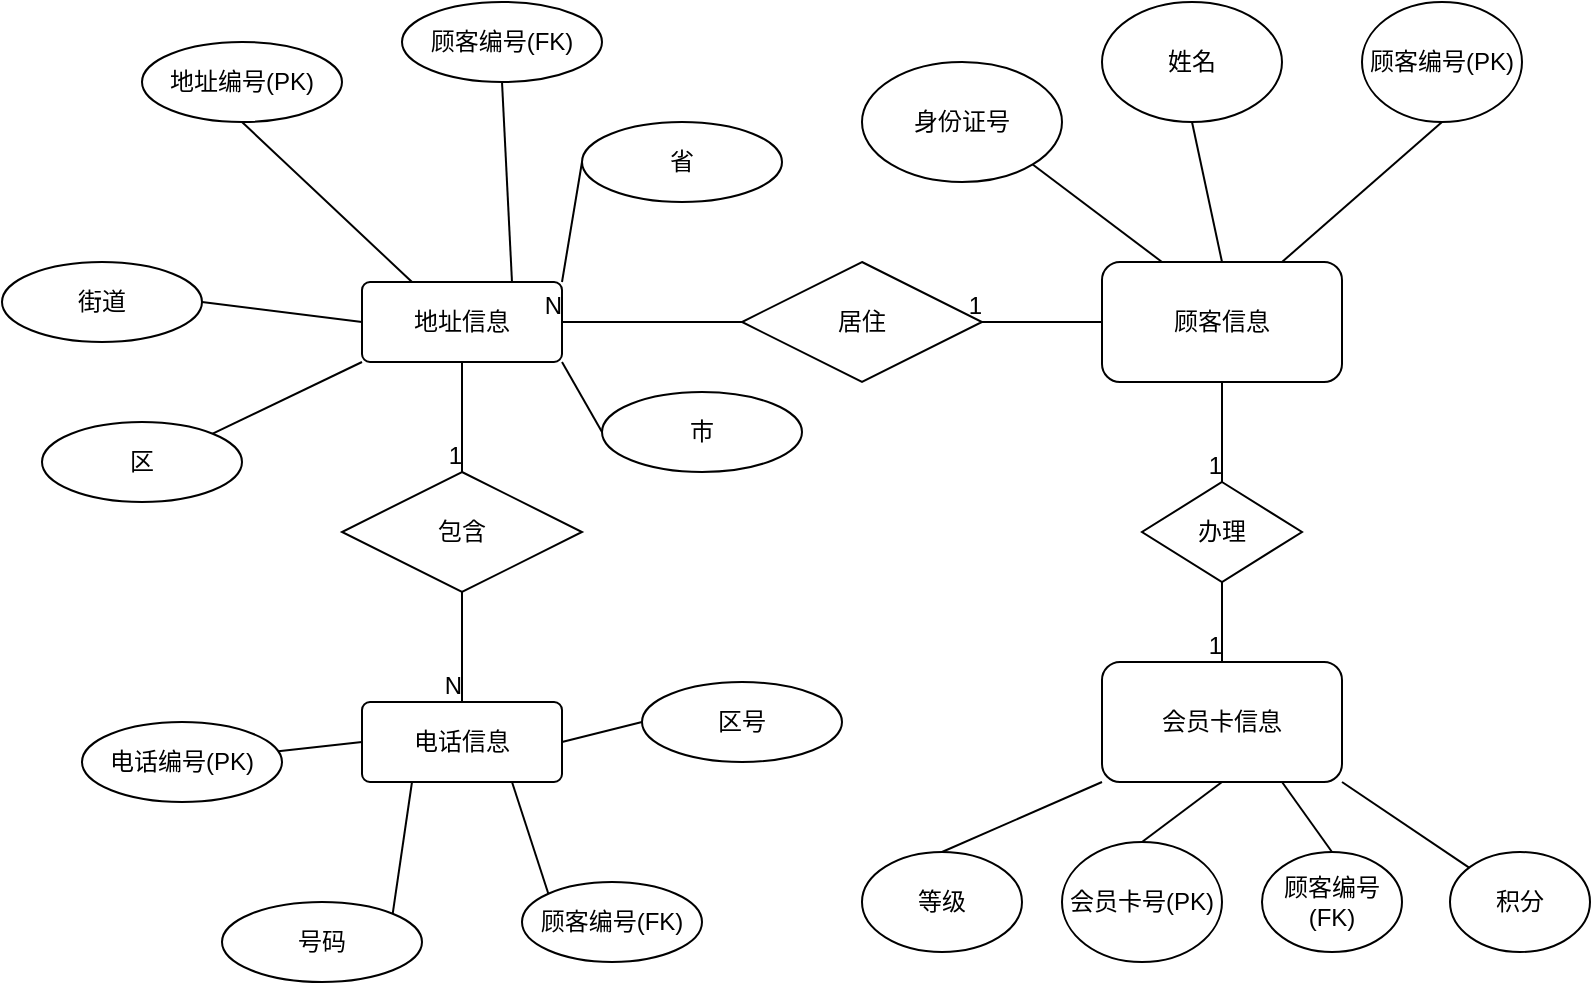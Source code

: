 <mxfile>
    <diagram id="lwOx4yFJW17o6WHzfqPQ" name="第 1 页">
        <mxGraphModel dx="1637" dy="480" grid="1" gridSize="10" guides="1" tooltips="1" connect="1" arrows="1" fold="1" page="1" pageScale="1" pageWidth="900" pageHeight="1600" math="0" shadow="0">
            <root>
                <mxCell id="0"/>
                <mxCell id="1" parent="0"/>
                <mxCell id="2" value="顾客信息" style="rounded=1;whiteSpace=wrap;html=1;" parent="1" vertex="1">
                    <mxGeometry x="510" y="140" width="120" height="60" as="geometry"/>
                </mxCell>
                <mxCell id="3" value="会员卡信息" style="rounded=1;whiteSpace=wrap;html=1;" parent="1" vertex="1">
                    <mxGeometry x="510" y="340" width="120" height="60" as="geometry"/>
                </mxCell>
                <mxCell id="4" value="顾客编号(FK)" style="ellipse;whiteSpace=wrap;html=1;" parent="1" vertex="1">
                    <mxGeometry x="590" y="435" width="70" height="50" as="geometry"/>
                </mxCell>
                <mxCell id="5" value="积分" style="ellipse;whiteSpace=wrap;html=1;" parent="1" vertex="1">
                    <mxGeometry x="684" y="435" width="70" height="50" as="geometry"/>
                </mxCell>
                <mxCell id="6" value="会员卡号(PK)" style="ellipse;whiteSpace=wrap;html=1;" parent="1" vertex="1">
                    <mxGeometry x="490" y="430" width="80" height="60" as="geometry"/>
                </mxCell>
                <mxCell id="7" value="等级" style="ellipse;whiteSpace=wrap;html=1;" parent="1" vertex="1">
                    <mxGeometry x="390" y="435" width="80" height="50" as="geometry"/>
                </mxCell>
                <mxCell id="8" value="" style="endArrow=none;html=1;exitX=0;exitY=1;exitDx=0;exitDy=0;entryX=0.5;entryY=0;entryDx=0;entryDy=0;" parent="1" source="3" target="7" edge="1">
                    <mxGeometry width="50" height="50" relative="1" as="geometry">
                        <mxPoint x="630" y="330" as="sourcePoint"/>
                        <mxPoint x="680" y="280" as="targetPoint"/>
                    </mxGeometry>
                </mxCell>
                <mxCell id="9" value="" style="endArrow=none;html=1;exitX=0.5;exitY=0;exitDx=0;exitDy=0;entryX=0.5;entryY=1;entryDx=0;entryDy=0;" parent="1" source="6" target="3" edge="1">
                    <mxGeometry width="50" height="50" relative="1" as="geometry">
                        <mxPoint x="500" y="330" as="sourcePoint"/>
                        <mxPoint x="550" y="280" as="targetPoint"/>
                    </mxGeometry>
                </mxCell>
                <mxCell id="10" value="办理" style="rhombus;whiteSpace=wrap;html=1;" parent="1" vertex="1">
                    <mxGeometry x="530" y="250" width="80" height="50" as="geometry"/>
                </mxCell>
                <mxCell id="11" value="" style="endArrow=none;html=1;exitX=1;exitY=1;exitDx=0;exitDy=0;" parent="1" source="3" target="5" edge="1">
                    <mxGeometry width="50" height="50" relative="1" as="geometry">
                        <mxPoint x="570" y="330" as="sourcePoint"/>
                        <mxPoint x="620" y="280" as="targetPoint"/>
                    </mxGeometry>
                </mxCell>
                <mxCell id="12" value="" style="endArrow=none;html=1;exitX=0.5;exitY=0;exitDx=0;exitDy=0;entryX=0.75;entryY=1;entryDx=0;entryDy=0;" parent="1" source="4" target="3" edge="1">
                    <mxGeometry width="50" height="50" relative="1" as="geometry">
                        <mxPoint x="510" y="330" as="sourcePoint"/>
                        <mxPoint x="560" y="280" as="targetPoint"/>
                    </mxGeometry>
                </mxCell>
                <mxCell id="13" value="身份证号" style="ellipse;whiteSpace=wrap;html=1;" parent="1" vertex="1">
                    <mxGeometry x="390" y="40" width="100" height="60" as="geometry"/>
                </mxCell>
                <mxCell id="14" value="姓名" style="ellipse;whiteSpace=wrap;html=1;" parent="1" vertex="1">
                    <mxGeometry x="510" y="10" width="90" height="60" as="geometry"/>
                </mxCell>
                <mxCell id="15" value="" style="endArrow=none;html=1;exitX=1;exitY=1;exitDx=0;exitDy=0;entryX=0.25;entryY=0;entryDx=0;entryDy=0;" parent="1" source="13" target="2" edge="1">
                    <mxGeometry width="50" height="50" relative="1" as="geometry">
                        <mxPoint x="510" y="200" as="sourcePoint"/>
                        <mxPoint x="560" y="150" as="targetPoint"/>
                    </mxGeometry>
                </mxCell>
                <mxCell id="16" value="" style="endArrow=none;html=1;exitX=0.5;exitY=1;exitDx=0;exitDy=0;entryX=0.5;entryY=0;entryDx=0;entryDy=0;" parent="1" source="14" target="2" edge="1">
                    <mxGeometry width="50" height="50" relative="1" as="geometry">
                        <mxPoint x="510" y="200" as="sourcePoint"/>
                        <mxPoint x="560" y="150" as="targetPoint"/>
                    </mxGeometry>
                </mxCell>
                <mxCell id="17" value="顾客编号(PK)" style="ellipse;whiteSpace=wrap;html=1;" parent="1" vertex="1">
                    <mxGeometry x="640" y="10" width="80" height="60" as="geometry"/>
                </mxCell>
                <mxCell id="18" value="" style="endArrow=none;html=1;entryX=0.5;entryY=1;entryDx=0;entryDy=0;exitX=0.75;exitY=0;exitDx=0;exitDy=0;" parent="1" source="2" target="17" edge="1">
                    <mxGeometry width="50" height="50" relative="1" as="geometry">
                        <mxPoint x="540" y="200" as="sourcePoint"/>
                        <mxPoint x="590" y="150" as="targetPoint"/>
                    </mxGeometry>
                </mxCell>
                <mxCell id="19" value="" style="endArrow=none;html=1;rounded=0;exitX=0.5;exitY=1;exitDx=0;exitDy=0;" parent="1" source="10" target="3" edge="1">
                    <mxGeometry relative="1" as="geometry">
                        <mxPoint x="620" y="370" as="sourcePoint"/>
                        <mxPoint x="780" y="370" as="targetPoint"/>
                    </mxGeometry>
                </mxCell>
                <mxCell id="20" value="1" style="resizable=0;html=1;align=right;verticalAlign=bottom;" parent="19" connectable="0" vertex="1">
                    <mxGeometry x="1" relative="1" as="geometry"/>
                </mxCell>
                <mxCell id="21" value="" style="endArrow=none;html=1;rounded=0;exitX=0.5;exitY=1;exitDx=0;exitDy=0;entryX=0.5;entryY=0;entryDx=0;entryDy=0;" parent="1" source="2" target="10" edge="1">
                    <mxGeometry relative="1" as="geometry">
                        <mxPoint x="620" y="370" as="sourcePoint"/>
                        <mxPoint x="780" y="370" as="targetPoint"/>
                    </mxGeometry>
                </mxCell>
                <mxCell id="22" value="1" style="resizable=0;html=1;align=right;verticalAlign=bottom;" parent="21" connectable="0" vertex="1">
                    <mxGeometry x="1" relative="1" as="geometry"/>
                </mxCell>
                <mxCell id="23" value="包含" style="shape=rhombus;perimeter=rhombusPerimeter;whiteSpace=wrap;html=1;align=center;" parent="1" vertex="1">
                    <mxGeometry x="130" y="245" width="120" height="60" as="geometry"/>
                </mxCell>
                <mxCell id="24" value="居住" style="shape=rhombus;perimeter=rhombusPerimeter;whiteSpace=wrap;html=1;align=center;" parent="1" vertex="1">
                    <mxGeometry x="330" y="140" width="120" height="60" as="geometry"/>
                </mxCell>
                <mxCell id="25" value="" style="endArrow=none;html=1;rounded=0;exitX=0;exitY=0.5;exitDx=0;exitDy=0;entryX=1;entryY=0.5;entryDx=0;entryDy=0;" parent="1" source="2" target="24" edge="1">
                    <mxGeometry relative="1" as="geometry">
                        <mxPoint x="340" y="250" as="sourcePoint"/>
                        <mxPoint x="500" y="250" as="targetPoint"/>
                    </mxGeometry>
                </mxCell>
                <mxCell id="26" value="1" style="resizable=0;html=1;align=right;verticalAlign=bottom;" parent="25" connectable="0" vertex="1">
                    <mxGeometry x="1" relative="1" as="geometry"/>
                </mxCell>
                <mxCell id="27" value="地址信息" style="rounded=1;arcSize=10;whiteSpace=wrap;html=1;align=center;" parent="1" vertex="1">
                    <mxGeometry x="140" y="150" width="100" height="40" as="geometry"/>
                </mxCell>
                <mxCell id="28" value="" style="endArrow=none;html=1;rounded=0;exitX=0;exitY=0.5;exitDx=0;exitDy=0;entryX=1;entryY=0.5;entryDx=0;entryDy=0;" parent="1" source="24" target="27" edge="1">
                    <mxGeometry relative="1" as="geometry">
                        <mxPoint x="250" y="250" as="sourcePoint"/>
                        <mxPoint x="410" y="250" as="targetPoint"/>
                    </mxGeometry>
                </mxCell>
                <mxCell id="29" value="N" style="resizable=0;html=1;align=right;verticalAlign=bottom;" parent="28" connectable="0" vertex="1">
                    <mxGeometry x="1" relative="1" as="geometry"/>
                </mxCell>
                <mxCell id="30" value="" style="endArrow=none;html=1;rounded=0;exitX=0.5;exitY=1;exitDx=0;exitDy=0;entryX=0.5;entryY=0;entryDx=0;entryDy=0;" parent="1" source="27" target="23" edge="1">
                    <mxGeometry relative="1" as="geometry">
                        <mxPoint x="250" y="250" as="sourcePoint"/>
                        <mxPoint x="410" y="250" as="targetPoint"/>
                    </mxGeometry>
                </mxCell>
                <mxCell id="31" value="1" style="resizable=0;html=1;align=right;verticalAlign=bottom;" parent="30" connectable="0" vertex="1">
                    <mxGeometry x="1" relative="1" as="geometry"/>
                </mxCell>
                <mxCell id="32" value="" style="endArrow=none;html=1;rounded=0;exitX=0.5;exitY=1;exitDx=0;exitDy=0;" parent="1" source="23" edge="1">
                    <mxGeometry relative="1" as="geometry">
                        <mxPoint x="250" y="350" as="sourcePoint"/>
                        <mxPoint x="190" y="360" as="targetPoint"/>
                    </mxGeometry>
                </mxCell>
                <mxCell id="33" value="N" style="resizable=0;html=1;align=right;verticalAlign=bottom;" parent="32" connectable="0" vertex="1">
                    <mxGeometry x="1" relative="1" as="geometry"/>
                </mxCell>
                <mxCell id="34" value="区" style="ellipse;whiteSpace=wrap;html=1;align=center;" parent="1" vertex="1">
                    <mxGeometry x="-20" y="220" width="100" height="40" as="geometry"/>
                </mxCell>
                <mxCell id="35" value="顾客编号(FK)" style="ellipse;whiteSpace=wrap;html=1;align=center;" parent="1" vertex="1">
                    <mxGeometry x="160" y="10" width="100" height="40" as="geometry"/>
                </mxCell>
                <mxCell id="36" value="地址编号(PK)" style="ellipse;whiteSpace=wrap;html=1;align=center;" parent="1" vertex="1">
                    <mxGeometry x="30" y="30" width="100" height="40" as="geometry"/>
                </mxCell>
                <mxCell id="37" value="街道" style="ellipse;whiteSpace=wrap;html=1;align=center;" parent="1" vertex="1">
                    <mxGeometry x="-40" y="140" width="100" height="40" as="geometry"/>
                </mxCell>
                <mxCell id="38" value="省" style="ellipse;whiteSpace=wrap;html=1;align=center;" parent="1" vertex="1">
                    <mxGeometry x="250" y="70" width="100" height="40" as="geometry"/>
                </mxCell>
                <mxCell id="39" value="市" style="ellipse;whiteSpace=wrap;html=1;align=center;" parent="1" vertex="1">
                    <mxGeometry x="260" y="205" width="100" height="40" as="geometry"/>
                </mxCell>
                <mxCell id="40" value="" style="endArrow=none;html=1;rounded=0;exitX=0;exitY=0.5;exitDx=0;exitDy=0;entryX=1;entryY=0.5;entryDx=0;entryDy=0;" parent="1" source="27" target="37" edge="1">
                    <mxGeometry relative="1" as="geometry">
                        <mxPoint x="-30" y="270" as="sourcePoint"/>
                        <mxPoint x="130" y="270" as="targetPoint"/>
                    </mxGeometry>
                </mxCell>
                <mxCell id="41" value="" style="endArrow=none;html=1;rounded=0;exitX=0.25;exitY=0;exitDx=0;exitDy=0;entryX=0.5;entryY=1;entryDx=0;entryDy=0;" parent="1" source="27" target="36" edge="1">
                    <mxGeometry relative="1" as="geometry">
                        <mxPoint x="-30" y="270" as="sourcePoint"/>
                        <mxPoint x="130" y="270" as="targetPoint"/>
                    </mxGeometry>
                </mxCell>
                <mxCell id="42" value="" style="endArrow=none;html=1;rounded=0;exitX=0.75;exitY=0;exitDx=0;exitDy=0;entryX=0.5;entryY=1;entryDx=0;entryDy=0;" parent="1" source="27" target="35" edge="1">
                    <mxGeometry relative="1" as="geometry">
                        <mxPoint x="-30" y="270" as="sourcePoint"/>
                        <mxPoint x="130" y="270" as="targetPoint"/>
                    </mxGeometry>
                </mxCell>
                <mxCell id="43" value="" style="endArrow=none;html=1;rounded=0;exitX=1;exitY=0;exitDx=0;exitDy=0;entryX=0;entryY=0.5;entryDx=0;entryDy=0;" parent="1" source="27" target="38" edge="1">
                    <mxGeometry relative="1" as="geometry">
                        <mxPoint x="-30" y="270" as="sourcePoint"/>
                        <mxPoint x="130" y="270" as="targetPoint"/>
                    </mxGeometry>
                </mxCell>
                <mxCell id="44" value="" style="endArrow=none;html=1;rounded=0;entryX=1;entryY=0;entryDx=0;entryDy=0;exitX=0;exitY=1;exitDx=0;exitDy=0;" parent="1" source="27" target="34" edge="1">
                    <mxGeometry relative="1" as="geometry">
                        <mxPoint x="-30" y="220" as="sourcePoint"/>
                        <mxPoint x="130" y="270" as="targetPoint"/>
                    </mxGeometry>
                </mxCell>
                <mxCell id="45" value="" style="endArrow=none;html=1;rounded=0;exitX=1;exitY=1;exitDx=0;exitDy=0;entryX=0;entryY=0.5;entryDx=0;entryDy=0;" parent="1" source="27" target="39" edge="1">
                    <mxGeometry relative="1" as="geometry">
                        <mxPoint x="-30" y="270" as="sourcePoint"/>
                        <mxPoint x="130" y="270" as="targetPoint"/>
                    </mxGeometry>
                </mxCell>
                <mxCell id="46" value="电话信息&lt;br&gt;" style="rounded=1;arcSize=10;whiteSpace=wrap;html=1;align=center;" parent="1" vertex="1">
                    <mxGeometry x="140" y="360" width="100" height="40" as="geometry"/>
                </mxCell>
                <mxCell id="47" value="顾客编号(FK)" style="ellipse;whiteSpace=wrap;html=1;" parent="1" vertex="1">
                    <mxGeometry x="220" y="450" width="90" height="40" as="geometry"/>
                </mxCell>
                <mxCell id="48" value="" style="endArrow=none;html=1;rounded=0;exitX=0.75;exitY=1;exitDx=0;exitDy=0;entryX=0;entryY=0;entryDx=0;entryDy=0;" parent="1" source="46" target="47" edge="1">
                    <mxGeometry relative="1" as="geometry">
                        <mxPoint x="60" y="450" as="sourcePoint"/>
                        <mxPoint x="220" y="450" as="targetPoint"/>
                    </mxGeometry>
                </mxCell>
                <mxCell id="49" value="号码" style="ellipse;whiteSpace=wrap;html=1;align=center;" parent="1" vertex="1">
                    <mxGeometry x="70" y="460" width="100" height="40" as="geometry"/>
                </mxCell>
                <mxCell id="50" value="区号" style="ellipse;whiteSpace=wrap;html=1;align=center;" parent="1" vertex="1">
                    <mxGeometry x="280" y="350" width="100" height="40" as="geometry"/>
                </mxCell>
                <mxCell id="51" value="电话编号(PK)" style="ellipse;whiteSpace=wrap;html=1;align=center;" parent="1" vertex="1">
                    <mxGeometry y="370" width="100" height="40" as="geometry"/>
                </mxCell>
                <mxCell id="52" value="" style="endArrow=none;html=1;rounded=0;entryX=0;entryY=0.5;entryDx=0;entryDy=0;" parent="1" source="51" target="46" edge="1">
                    <mxGeometry relative="1" as="geometry">
                        <mxPoint x="60" y="450" as="sourcePoint"/>
                        <mxPoint x="220" y="450" as="targetPoint"/>
                    </mxGeometry>
                </mxCell>
                <mxCell id="53" value="" style="endArrow=none;html=1;rounded=0;exitX=1;exitY=0.5;exitDx=0;exitDy=0;entryX=0;entryY=0.5;entryDx=0;entryDy=0;" parent="1" source="46" target="50" edge="1">
                    <mxGeometry relative="1" as="geometry">
                        <mxPoint x="70" y="430" as="sourcePoint"/>
                        <mxPoint x="230" y="430" as="targetPoint"/>
                    </mxGeometry>
                </mxCell>
                <mxCell id="54" value="" style="endArrow=none;html=1;rounded=0;exitX=1;exitY=0;exitDx=0;exitDy=0;entryX=0.25;entryY=1;entryDx=0;entryDy=0;" parent="1" source="49" target="46" edge="1">
                    <mxGeometry relative="1" as="geometry">
                        <mxPoint x="60" y="450" as="sourcePoint"/>
                        <mxPoint x="220" y="450" as="targetPoint"/>
                    </mxGeometry>
                </mxCell>
            </root>
        </mxGraphModel>
    </diagram>
</mxfile>